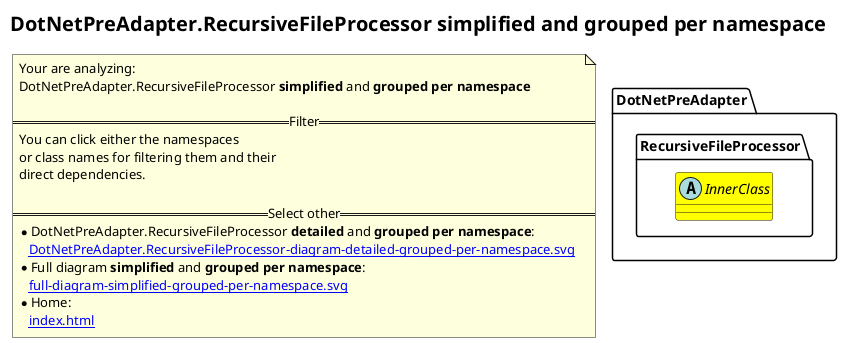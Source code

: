 @startuml
skinparam linetype ortho
title <size:20>DotNetPreAdapter.RecursiveFileProcessor **simplified** and **grouped per namespace**</size>
note "Your are analyzing:\nDotNetPreAdapter.RecursiveFileProcessor **simplified** and **grouped per namespace**\n\n==Filter==\nYou can click either the namespaces \nor class names for filtering them and their\ndirect dependencies.\n\n==Select other==\n* DotNetPreAdapter.RecursiveFileProcessor **detailed** and **grouped per namespace**:\n   [[DotNetPreAdapter.RecursiveFileProcessor-diagram-detailed-grouped-per-namespace.svg]]\n* Full diagram **simplified** and **grouped per namespace**:\n   [[full-diagram-simplified-grouped-per-namespace.svg]]\n* Home:\n   [[index.html]]" as FloatingNote
namespace DotNetPreAdapter [[DotNetPreAdapter-diagram-simplified-grouped-per-namespace.svg]] {
namespace DotNetPreAdapter.RecursiveFileProcessor [[DotNetPreAdapter.RecursiveFileProcessor-diagram-simplified-grouped-per-namespace.svg]] {
  abstract class DotNetPreAdapter.RecursiveFileProcessor.InnerClass [[DotNetPreAdapter.RecursiveFileProcessor.InnerClass-diagram-simplified-grouped-per-namespace.svg]] #yellow {
  }
'Compared namespace DotNetPreAdapter.RecursiveFileProcessor [[DotNetPreAdapter.RecursiveFileProcessor-diagram-simplified-grouped-per-namespace.svg]] { with last element of   }
' Closing all previous_sub_namespace_list namespace None because file analysis is finished.
' Closing namespace RecursiveFileProcessor
}
' Closing namespace DotNetPreAdapter
}
 ' *************************************** 
 ' *************************************** 
 ' *************************************** 
' Class relations extracted from namespace:
' DotNetPreAdapter.RecursiveFileProcessor
@enduml